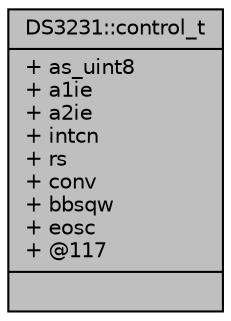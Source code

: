 digraph "DS3231::control_t"
{
  edge [fontname="Helvetica",fontsize="10",labelfontname="Helvetica",labelfontsize="10"];
  node [fontname="Helvetica",fontsize="10",shape=record];
  Node1 [label="{DS3231::control_t\n|+ as_uint8\l+ a1ie\l+ a2ie\l+ intcn\l+ rs\l+ conv\l+ bbsqw\l+ eosc\l+ @117\l|}",height=0.2,width=0.4,color="black", fillcolor="grey75", style="filled", fontcolor="black"];
}
